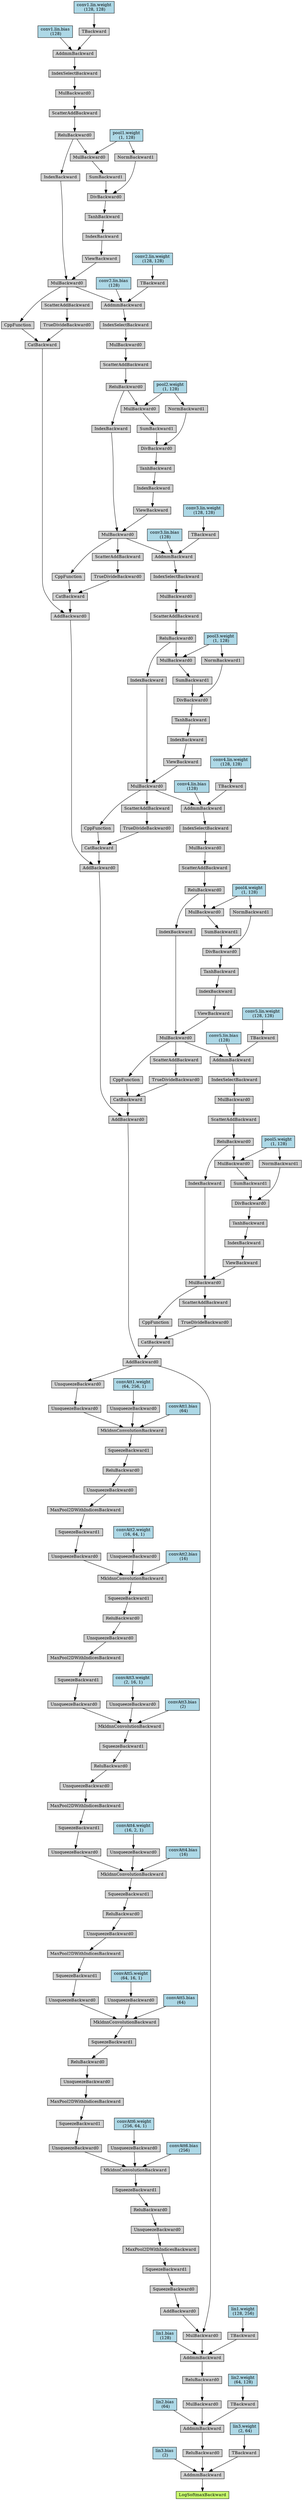 digraph {
	graph [size="61.05,61.05"]
	node [align=left fontsize=12 height=0.2 ranksep=0.1 shape=box style=filled]
	140024600594080 [label=LogSoftmaxBackward fillcolor=darkolivegreen1]
	140024600440224 -> 140024600594080
	140024600440224 [label=AddmmBackward]
	140024600610464 -> 140024600440224
	140024600610464 [label="lin3.bias
 (2)" fillcolor=lightblue]
	140024600440056 -> 140024600440224
	140024600440056 [label=ReluBackward0]
	140024600613888 -> 140024600440056
	140024600613888 [label=AddmmBackward]
	140024600439720 -> 140024600613888
	140024600439720 [label="lin2.bias
 (64)" fillcolor=lightblue]
	140024600439776 -> 140024600613888
	140024600439776 [label=MulBackward0]
	140024600439608 -> 140024600439776
	140024600439608 [label=ReluBackward0]
	140024600439496 -> 140024600439608
	140024600439496 [label=AddmmBackward]
	140024600439384 -> 140024600439496
	140024600439384 [label="lin1.bias
 (128)" fillcolor=lightblue]
	140024600439328 -> 140024600439496
	140024600439328 [label=MulBackward0]
	140024600439160 -> 140024600439328
	140024600439160 [label=AddBackward0]
	140024600438992 -> 140024600439160
	140024600438992 [label=SqueezeBackward0]
	140024600438880 -> 140024600438992
	140024600438880 [label=SqueezeBackward1]
	140024600438768 -> 140024600438880
	140024600438768 [label=MaxPool2DWithIndicesBackward]
	140024600438656 -> 140024600438768
	140024600438656 [label=UnsqueezeBackward0]
	140024600438544 -> 140024600438656
	140024600438544 [label=ReluBackward0]
	140024600438432 -> 140024600438544
	140024600438432 [label=SqueezeBackward1]
	140024600438320 -> 140024600438432
	140024600438320 [label=MkldnnConvolutionBackward]
	140024600438208 -> 140024600438320
	140024600438208 [label=UnsqueezeBackward0]
	140024600437984 -> 140024600438208
	140024600437984 [label=SqueezeBackward1]
	140024600437872 -> 140024600437984
	140024600437872 [label=MaxPool2DWithIndicesBackward]
	140024600437704 -> 140024600437872
	140024600437704 [label=UnsqueezeBackward0]
	140024600437592 -> 140024600437704
	140024600437592 [label=ReluBackward0]
	140024600437480 -> 140024600437592
	140024600437480 [label=SqueezeBackward1]
	140024600437368 -> 140024600437480
	140024600437368 [label=MkldnnConvolutionBackward]
	140024600437256 -> 140024600437368
	140024600437256 [label=UnsqueezeBackward0]
	140024600437032 -> 140024600437256
	140024600437032 [label=SqueezeBackward1]
	140024600436920 -> 140024600437032
	140024600436920 [label=MaxPool2DWithIndicesBackward]
	140024600436808 -> 140024600436920
	140024600436808 [label=UnsqueezeBackward0]
	140024600469632 -> 140024600436808
	140024600469632 [label=ReluBackward0]
	140024600469744 -> 140024600469632
	140024600469744 [label=SqueezeBackward1]
	140024600469856 -> 140024600469744
	140024600469856 [label=MkldnnConvolutionBackward]
	140024600469968 -> 140024600469856
	140024600469968 [label=UnsqueezeBackward0]
	140024600470192 -> 140024600469968
	140024600470192 [label=SqueezeBackward1]
	140024600470304 -> 140024600470192
	140024600470304 [label=MaxPool2DWithIndicesBackward]
	140024600470416 -> 140024600470304
	140024600470416 [label=UnsqueezeBackward0]
	140024600470528 -> 140024600470416
	140024600470528 [label=ReluBackward0]
	140024600470640 -> 140024600470528
	140024600470640 [label=SqueezeBackward1]
	140024600470752 -> 140024600470640
	140024600470752 [label=MkldnnConvolutionBackward]
	140024600470864 -> 140024600470752
	140024600470864 [label=UnsqueezeBackward0]
	140024600471088 -> 140024600470864
	140024600471088 [label=SqueezeBackward1]
	140024600471200 -> 140024600471088
	140024600471200 [label=MaxPool2DWithIndicesBackward]
	140024600471312 -> 140024600471200
	140024600471312 [label=UnsqueezeBackward0]
	140024600471424 -> 140024600471312
	140024600471424 [label=ReluBackward0]
	140024600471536 -> 140024600471424
	140024600471536 [label=SqueezeBackward1]
	140024600471648 -> 140024600471536
	140024600471648 [label=MkldnnConvolutionBackward]
	140024600471760 -> 140024600471648
	140024600471760 [label=UnsqueezeBackward0]
	140024600471984 -> 140024600471760
	140024600471984 [label=SqueezeBackward1]
	140024600472096 -> 140024600471984
	140024600472096 [label=MaxPool2DWithIndicesBackward]
	140024600472208 -> 140024600472096
	140024600472208 [label=UnsqueezeBackward0]
	140024600472320 -> 140024600472208
	140024600472320 [label=ReluBackward0]
	140024600472432 -> 140024600472320
	140024600472432 [label=SqueezeBackward1]
	140024600472544 -> 140024600472432
	140024600472544 [label=MkldnnConvolutionBackward]
	140024600472656 -> 140024600472544
	140024600472656 [label=UnsqueezeBackward0]
	140024600472880 -> 140024600472656
	140024600472880 [label=UnsqueezeBackward0]
	140024600439104 -> 140024600472880
	140024600439104 [label=AddBackward0]
	140024600473048 -> 140024600439104
	140024600473048 [label=AddBackward0]
	140024600473216 -> 140024600473048
	140024600473216 [label=AddBackward0]
	140024600473384 -> 140024600473216
	140024600473384 [label=AddBackward0]
	140024600473552 -> 140024600473384
	140024600473552 [label=CatBackward]
	140024600400448 -> 140024600473552
	140024600400448 [label=CppFunction]
	140024600403808 -> 140024600400448
	140024600403808 [label=MulBackward0]
	140024600403696 -> 140024600403808
	140024600403696 [label=IndexBackward]
	140024600403528 -> 140024600403696
	140024600403528 [label=ReluBackward0]
	140024600403416 -> 140024600403528
	140024600403416 [label=ScatterAddBackward]
	140024600403248 -> 140024600403416
	140024600403248 [label=MulBackward0]
	140024600403136 -> 140024600403248
	140024600403136 [label=IndexSelectBackward]
	140024600403024 -> 140024600403136
	140024600403024 [label=AddmmBackward]
	140024600402912 -> 140024600403024
	140024600402912 [label="conv1.lin.bias
 (128)" fillcolor=lightblue]
	140024600402856 -> 140024600403024
	140024600402856 [label=TBackward]
	140024600402744 -> 140024600402856
	140024600402744 [label="conv1.lin.weight
 (128, 128)" fillcolor=lightblue]
	140024600403640 -> 140024600403808
	140024600403640 [label=ViewBackward]
	140024600403472 -> 140024600403640
	140024600403472 [label=IndexBackward]
	140024600403192 -> 140024600403472
	140024600403192 [label=TanhBackward]
	140024600402968 -> 140024600403192
	140024600402968 [label=DivBackward0]
	140024600402688 -> 140024600402968
	140024600402688 [label=SumBackward1]
	140024600402632 -> 140024600402688
	140024600402632 [label=MulBackward0]
	140024600403528 -> 140024600402632
	140024600402408 -> 140024600402632
	140024600402408 [label="pool1.weight
 (1, 128)" fillcolor=lightblue]
	140024600402576 -> 140024600402968
	140024600402576 [label=NormBackward1]
	140024600402408 -> 140024600402576
	140024600403920 -> 140024600473552
	140024600403920 [label=TrueDivideBackward0]
	140024600403752 -> 140024600403920
	140024600403752 [label=ScatterAddBackward]
	140024600403808 -> 140024600403752
	140024600403360 -> 140024600473384
	140024600403360 [label=CatBackward]
	140024600403864 -> 140024600403360
	140024600403864 [label=CppFunction]
	140024600403080 -> 140024600403864
	140024600403080 [label=MulBackward0]
	140024600402520 -> 140024600403080
	140024600402520 [label=IndexBackward]
	140024600402240 -> 140024600402520
	140024600402240 [label=ReluBackward0]
	140024600402184 -> 140024600402240
	140024600402184 [label=ScatterAddBackward]
	140024600402072 -> 140024600402184
	140024600402072 [label=MulBackward0]
	140024600401904 -> 140024600402072
	140024600401904 [label=IndexSelectBackward]
	140024600401792 -> 140024600401904
	140024600401792 [label=AddmmBackward]
	140024600401680 -> 140024600401792
	140024600401680 [label="conv2.lin.bias
 (128)" fillcolor=lightblue]
	140024600403808 -> 140024600401792
	140024600401624 -> 140024600401792
	140024600401624 [label=TBackward]
	140024600401512 -> 140024600401624
	140024600401512 [label="conv2.lin.weight
 (128, 128)" fillcolor=lightblue]
	140024600402464 -> 140024600403080
	140024600402464 [label=ViewBackward]
	140024600402296 -> 140024600402464
	140024600402296 [label=IndexBackward]
	140024600401960 -> 140024600402296
	140024600401960 [label=TanhBackward]
	140024600401736 -> 140024600401960
	140024600401736 [label=DivBackward0]
	140024600401456 -> 140024600401736
	140024600401456 [label=SumBackward1]
	140024600401400 -> 140024600401456
	140024600401400 [label=MulBackward0]
	140024600402240 -> 140024600401400
	140024600401176 -> 140024600401400
	140024600401176 [label="pool2.weight
 (1, 128)" fillcolor=lightblue]
	140024600401344 -> 140024600401736
	140024600401344 [label=NormBackward1]
	140024600401176 -> 140024600401344
	140024600403584 -> 140024600403360
	140024600403584 [label=TrueDivideBackward0]
	140024600402800 -> 140024600403584
	140024600402800 [label=ScatterAddBackward]
	140024600403080 -> 140024600402800
	140024600473440 -> 140024600473216
	140024600473440 [label=CatBackward]
	140024600402016 -> 140024600473440
	140024600402016 [label=CppFunction]
	140024600402128 -> 140024600402016
	140024600402128 [label=MulBackward0]
	140024600401568 -> 140024600402128
	140024600401568 [label=IndexBackward]
	140024600401120 -> 140024600401568
	140024600401120 [label=ReluBackward0]
	140024600401064 -> 140024600401120
	140024600401064 [label=ScatterAddBackward]
	140024600400896 -> 140024600401064
	140024600400896 [label=MulBackward0]
	140024600400784 -> 140024600400896
	140024600400784 [label=IndexSelectBackward]
	140024600400672 -> 140024600400784
	140024600400672 [label=AddmmBackward]
	140024600400560 -> 140024600400672
	140024600400560 [label="conv3.lin.bias
 (128)" fillcolor=lightblue]
	140024600403080 -> 140024600400672
	140024600400504 -> 140024600400672
	140024600400504 [label=TBackward]
	140024600400336 -> 140024600400504
	140024600400336 [label="conv3.lin.weight
 (128, 128)" fillcolor=lightblue]
	140024600401288 -> 140024600402128
	140024600401288 [label=ViewBackward]
	140024600401008 -> 140024600401288
	140024600401008 [label=IndexBackward]
	140024600400840 -> 140024600401008
	140024600400840 [label=TanhBackward]
	140024600400616 -> 140024600400840
	140024600400616 [label=DivBackward0]
	140024600400280 -> 140024600400616
	140024600400280 [label=SumBackward1]
	140024600400224 -> 140024600400280
	140024600400224 [label=MulBackward0]
	140024600401120 -> 140024600400224
	140024600400000 -> 140024600400224
	140024600400000 [label="pool3.weight
 (1, 128)" fillcolor=lightblue]
	140024600400168 -> 140024600400616
	140024600400168 [label=NormBackward1]
	140024600400000 -> 140024600400168
	140024600403304 -> 140024600473440
	140024600403304 [label=TrueDivideBackward0]
	140024600401848 -> 140024600403304
	140024600401848 [label=ScatterAddBackward]
	140024600402128 -> 140024600401848
	140024600473272 -> 140024600473048
	140024600473272 [label=CatBackward]
	140024600473496 -> 140024600473272
	140024600473496 [label=CppFunction]
	140024600400952 -> 140024600473496
	140024600400952 [label=MulBackward0]
	140024600400392 -> 140024600400952
	140024600400392 [label=IndexBackward]
	140024600399944 -> 140024600400392
	140024600399944 [label=ReluBackward0]
	140024600461384 -> 140024600399944
	140024600461384 [label=ScatterAddBackward]
	140024600461552 -> 140024600461384
	140024600461552 [label=MulBackward0]
	140024600461664 -> 140024600461552
	140024600461664 [label=IndexSelectBackward]
	140024600461776 -> 140024600461664
	140024600461776 [label=AddmmBackward]
	140024600461888 -> 140024600461776
	140024600461888 [label="conv4.lin.bias
 (128)" fillcolor=lightblue]
	140024600402128 -> 140024600461776
	140024600461944 -> 140024600461776
	140024600461944 [label=TBackward]
	140024600462056 -> 140024600461944
	140024600462056 [label="conv4.lin.weight
 (128, 128)" fillcolor=lightblue]
	140024600400112 -> 140024600400952
	140024600400112 [label=ViewBackward]
	140024600461440 -> 140024600400112
	140024600461440 [label=IndexBackward]
	140024600461608 -> 140024600461440
	140024600461608 [label=TanhBackward]
	140024600461832 -> 140024600461608
	140024600461832 [label=DivBackward0]
	140024600462112 -> 140024600461832
	140024600462112 [label=SumBackward1]
	140024600462168 -> 140024600462112
	140024600462168 [label=MulBackward0]
	140024600399944 -> 140024600462168
	140024600462392 -> 140024600462168
	140024600462392 [label="pool4.weight
 (1, 128)" fillcolor=lightblue]
	140024600462224 -> 140024600461832
	140024600462224 [label=NormBackward1]
	140024600462392 -> 140024600462224
	140024600402352 -> 140024600473272
	140024600402352 [label=TrueDivideBackward0]
	140024600400728 -> 140024600402352
	140024600400728 [label=ScatterAddBackward]
	140024600400952 -> 140024600400728
	140024600473104 -> 140024600439104
	140024600473104 [label=CatBackward]
	140024600473328 -> 140024600473104
	140024600473328 [label=CppFunction]
	140024600461496 -> 140024600473328
	140024600461496 [label=MulBackward0]
	140024600462000 -> 140024600461496
	140024600462000 [label=IndexBackward]
	140024600462448 -> 140024600462000
	140024600462448 [label=ReluBackward0]
	140024600462504 -> 140024600462448
	140024600462504 [label=ScatterAddBackward]
	140024600462672 -> 140024600462504
	140024600462672 [label=MulBackward0]
	140024600462784 -> 140024600462672
	140024600462784 [label=IndexSelectBackward]
	140024600462896 -> 140024600462784
	140024600462896 [label=AddmmBackward]
	140024600463008 -> 140024600462896
	140024600463008 [label="conv5.lin.bias
 (128)" fillcolor=lightblue]
	140024600400952 -> 140024600462896
	140024600463064 -> 140024600462896
	140024600463064 [label=TBackward]
	140024600463176 -> 140024600463064
	140024600463176 [label="conv5.lin.weight
 (128, 128)" fillcolor=lightblue]
	140024600462280 -> 140024600461496
	140024600462280 [label=ViewBackward]
	140024600462560 -> 140024600462280
	140024600462560 [label=IndexBackward]
	140024600462728 -> 140024600462560
	140024600462728 [label=TanhBackward]
	140024600462952 -> 140024600462728
	140024600462952 [label=DivBackward0]
	140024600463232 -> 140024600462952
	140024600463232 [label=SumBackward1]
	140024600463288 -> 140024600463232
	140024600463288 [label=MulBackward0]
	140024600462448 -> 140024600463288
	140024600463512 -> 140024600463288
	140024600463512 [label="pool5.weight
 (1, 128)" fillcolor=lightblue]
	140024600463344 -> 140024600462952
	140024600463344 [label=NormBackward1]
	140024600463512 -> 140024600463344
	140024600401232 -> 140024600473104
	140024600401232 [label=TrueDivideBackward0]
	140024600461720 -> 140024600401232
	140024600461720 [label=ScatterAddBackward]
	140024600461496 -> 140024600461720
	140024600472712 -> 140024600472544
	140024600472712 [label=UnsqueezeBackward0]
	140024600472936 -> 140024600472712
	140024600472936 [label="convAtt1.weight
 (64, 256, 1)" fillcolor=lightblue]
	140024600472768 -> 140024600472544
	140024600472768 [label="convAtt1.bias
 (64)" fillcolor=lightblue]
	140024600471816 -> 140024600471648
	140024600471816 [label=UnsqueezeBackward0]
	140024600400056 -> 140024600471816
	140024600400056 [label="convAtt2.weight
 (16, 64, 1)" fillcolor=lightblue]
	140024600471872 -> 140024600471648
	140024600471872 [label="convAtt2.bias
 (16)" fillcolor=lightblue]
	140024600470920 -> 140024600470752
	140024600470920 [label=UnsqueezeBackward0]
	140024600471144 -> 140024600470920
	140024600471144 [label="convAtt3.weight
 (2, 16, 1)" fillcolor=lightblue]
	140024600470976 -> 140024600470752
	140024600470976 [label="convAtt3.bias
 (2)" fillcolor=lightblue]
	140024600470024 -> 140024600469856
	140024600470024 [label=UnsqueezeBackward0]
	140024600470248 -> 140024600470024
	140024600470248 [label="convAtt4.weight
 (16, 2, 1)" fillcolor=lightblue]
	140024600470080 -> 140024600469856
	140024600470080 [label="convAtt4.bias
 (16)" fillcolor=lightblue]
	140024600437200 -> 140024600437368
	140024600437200 [label=UnsqueezeBackward0]
	140024600436976 -> 140024600437200
	140024600436976 [label="convAtt5.weight
 (64, 16, 1)" fillcolor=lightblue]
	140024600437144 -> 140024600437368
	140024600437144 [label="convAtt5.bias
 (64)" fillcolor=lightblue]
	140024600438152 -> 140024600438320
	140024600438152 [label=UnsqueezeBackward0]
	140024600437928 -> 140024600438152
	140024600437928 [label="convAtt6.weight
 (256, 64, 1)" fillcolor=lightblue]
	140024600438096 -> 140024600438320
	140024600438096 [label="convAtt6.bias
 (256)" fillcolor=lightblue]
	140024600439104 -> 140024600439328
	140024600439272 -> 140024600439496
	140024600439272 [label=TBackward]
	140024600439048 -> 140024600439272
	140024600439048 [label="lin1.weight
 (128, 256)" fillcolor=lightblue]
	140024600439832 -> 140024600613888
	140024600439832 [label=TBackward]
	140024600439552 -> 140024600439832
	140024600439552 [label="lin2.weight
 (64, 128)" fillcolor=lightblue]
	140024600440000 -> 140024600440224
	140024600440000 [label=TBackward]
	140024600439888 -> 140024600440000
	140024600439888 [label="lin3.weight
 (2, 64)" fillcolor=lightblue]
}
